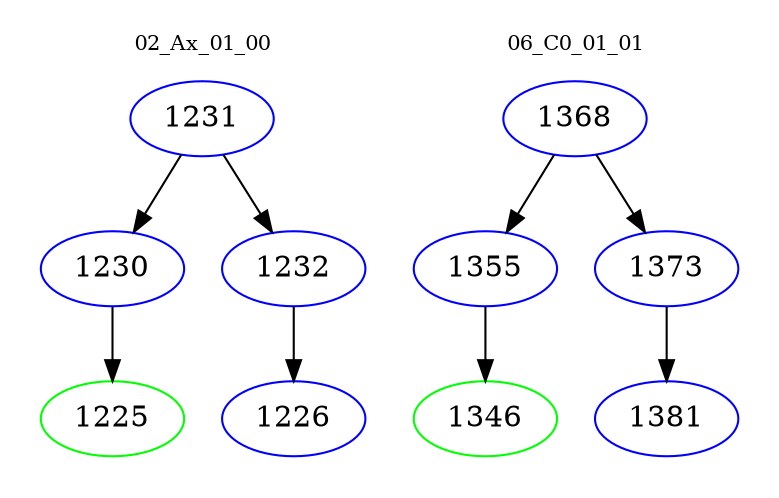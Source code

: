 digraph{
subgraph cluster_0 {
color = white
label = "02_Ax_01_00";
fontsize=10;
T0_1231 [label="1231", color="blue"]
T0_1231 -> T0_1230 [color="black"]
T0_1230 [label="1230", color="blue"]
T0_1230 -> T0_1225 [color="black"]
T0_1225 [label="1225", color="green"]
T0_1231 -> T0_1232 [color="black"]
T0_1232 [label="1232", color="blue"]
T0_1232 -> T0_1226 [color="black"]
T0_1226 [label="1226", color="blue"]
}
subgraph cluster_1 {
color = white
label = "06_C0_01_01";
fontsize=10;
T1_1368 [label="1368", color="blue"]
T1_1368 -> T1_1355 [color="black"]
T1_1355 [label="1355", color="blue"]
T1_1355 -> T1_1346 [color="black"]
T1_1346 [label="1346", color="green"]
T1_1368 -> T1_1373 [color="black"]
T1_1373 [label="1373", color="blue"]
T1_1373 -> T1_1381 [color="black"]
T1_1381 [label="1381", color="blue"]
}
}
